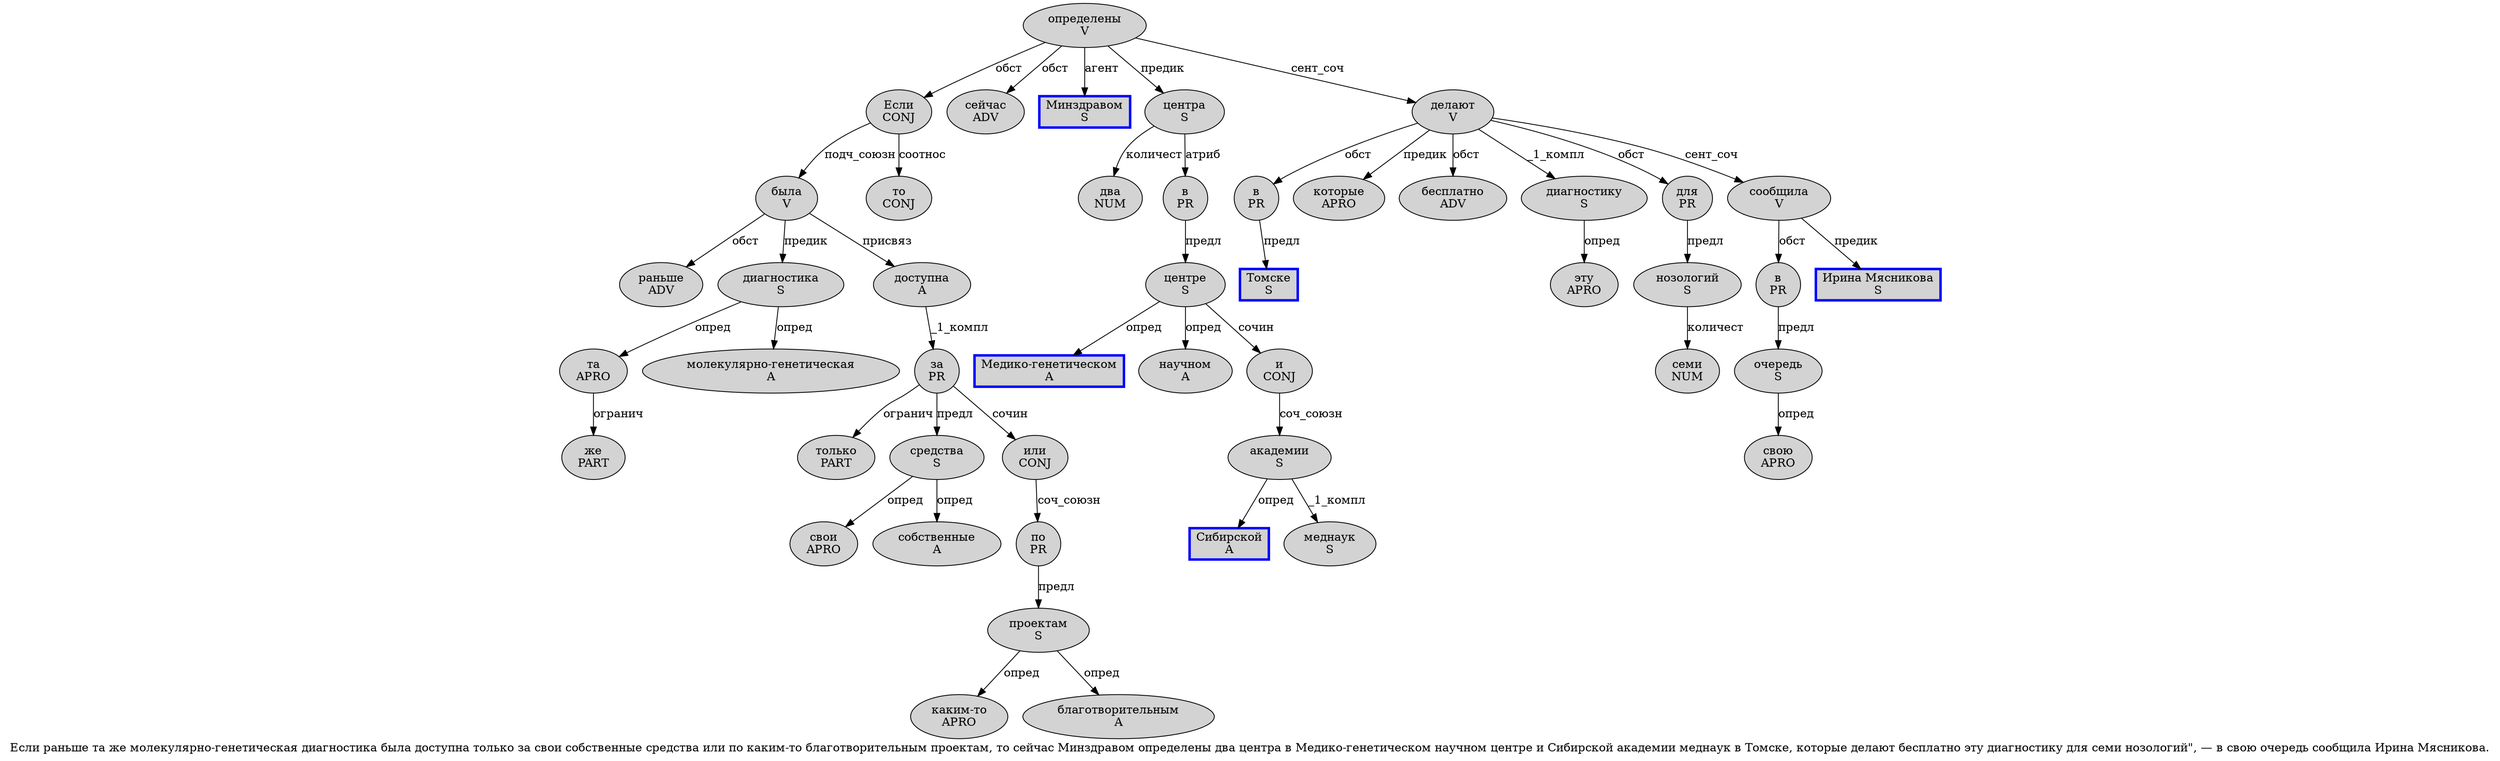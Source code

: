 digraph SENTENCE_513 {
	graph [label="Если раньше та же молекулярно-генетическая диагностика была доступна только за свои собственные средства или по каким-то благотворительным проектам, то сейчас Минздравом определены два центра в Медико-генетическом научном центре и Сибирской академии меднаук в Томске, которые делают бесплатно эту диагностику для семи нозологий\", — в свою очередь сообщила Ирина Мясникова."]
	node [style=filled]
		0 [label="Если
CONJ" color="" fillcolor=lightgray penwidth=1 shape=ellipse]
		1 [label="раньше
ADV" color="" fillcolor=lightgray penwidth=1 shape=ellipse]
		2 [label="та
APRO" color="" fillcolor=lightgray penwidth=1 shape=ellipse]
		3 [label="же
PART" color="" fillcolor=lightgray penwidth=1 shape=ellipse]
		4 [label="молекулярно-генетическая
A" color="" fillcolor=lightgray penwidth=1 shape=ellipse]
		5 [label="диагностика
S" color="" fillcolor=lightgray penwidth=1 shape=ellipse]
		6 [label="была
V" color="" fillcolor=lightgray penwidth=1 shape=ellipse]
		7 [label="доступна
A" color="" fillcolor=lightgray penwidth=1 shape=ellipse]
		8 [label="только
PART" color="" fillcolor=lightgray penwidth=1 shape=ellipse]
		9 [label="за
PR" color="" fillcolor=lightgray penwidth=1 shape=ellipse]
		10 [label="свои
APRO" color="" fillcolor=lightgray penwidth=1 shape=ellipse]
		11 [label="собственные
A" color="" fillcolor=lightgray penwidth=1 shape=ellipse]
		12 [label="средства
S" color="" fillcolor=lightgray penwidth=1 shape=ellipse]
		13 [label="или
CONJ" color="" fillcolor=lightgray penwidth=1 shape=ellipse]
		14 [label="по
PR" color="" fillcolor=lightgray penwidth=1 shape=ellipse]
		15 [label="каким-то
APRO" color="" fillcolor=lightgray penwidth=1 shape=ellipse]
		16 [label="благотворительным
A" color="" fillcolor=lightgray penwidth=1 shape=ellipse]
		17 [label="проектам
S" color="" fillcolor=lightgray penwidth=1 shape=ellipse]
		19 [label="то
CONJ" color="" fillcolor=lightgray penwidth=1 shape=ellipse]
		20 [label="сейчас
ADV" color="" fillcolor=lightgray penwidth=1 shape=ellipse]
		21 [label="Минздравом
S" color=blue fillcolor=lightgray penwidth=3 shape=box]
		22 [label="определены
V" color="" fillcolor=lightgray penwidth=1 shape=ellipse]
		23 [label="два
NUM" color="" fillcolor=lightgray penwidth=1 shape=ellipse]
		24 [label="центра
S" color="" fillcolor=lightgray penwidth=1 shape=ellipse]
		25 [label="в
PR" color="" fillcolor=lightgray penwidth=1 shape=ellipse]
		26 [label="Медико-генетическом
A" color=blue fillcolor=lightgray penwidth=3 shape=box]
		27 [label="научном
A" color="" fillcolor=lightgray penwidth=1 shape=ellipse]
		28 [label="центре
S" color="" fillcolor=lightgray penwidth=1 shape=ellipse]
		29 [label="и
CONJ" color="" fillcolor=lightgray penwidth=1 shape=ellipse]
		30 [label="Сибирской
A" color=blue fillcolor=lightgray penwidth=3 shape=box]
		31 [label="академии
S" color="" fillcolor=lightgray penwidth=1 shape=ellipse]
		32 [label="меднаук
S" color="" fillcolor=lightgray penwidth=1 shape=ellipse]
		33 [label="в
PR" color="" fillcolor=lightgray penwidth=1 shape=ellipse]
		34 [label="Томске
S" color=blue fillcolor=lightgray penwidth=3 shape=box]
		36 [label="которые
APRO" color="" fillcolor=lightgray penwidth=1 shape=ellipse]
		37 [label="делают
V" color="" fillcolor=lightgray penwidth=1 shape=ellipse]
		38 [label="бесплатно
ADV" color="" fillcolor=lightgray penwidth=1 shape=ellipse]
		39 [label="эту
APRO" color="" fillcolor=lightgray penwidth=1 shape=ellipse]
		40 [label="диагностику
S" color="" fillcolor=lightgray penwidth=1 shape=ellipse]
		41 [label="для
PR" color="" fillcolor=lightgray penwidth=1 shape=ellipse]
		42 [label="семи
NUM" color="" fillcolor=lightgray penwidth=1 shape=ellipse]
		43 [label="нозологий
S" color="" fillcolor=lightgray penwidth=1 shape=ellipse]
		47 [label="в
PR" color="" fillcolor=lightgray penwidth=1 shape=ellipse]
		48 [label="свою
APRO" color="" fillcolor=lightgray penwidth=1 shape=ellipse]
		49 [label="очередь
S" color="" fillcolor=lightgray penwidth=1 shape=ellipse]
		50 [label="сообщила
V" color="" fillcolor=lightgray penwidth=1 shape=ellipse]
		51 [label="Ирина Мясникова
S" color=blue fillcolor=lightgray penwidth=3 shape=box]
			7 -> 9 [label="_1_компл"]
			41 -> 43 [label="предл"]
			43 -> 42 [label="количест"]
			37 -> 33 [label="обст"]
			37 -> 36 [label="предик"]
			37 -> 38 [label="обст"]
			37 -> 40 [label="_1_компл"]
			37 -> 41 [label="обст"]
			37 -> 50 [label="сент_соч"]
			22 -> 0 [label="обст"]
			22 -> 20 [label="обст"]
			22 -> 21 [label="агент"]
			22 -> 24 [label="предик"]
			22 -> 37 [label="сент_соч"]
			5 -> 2 [label="опред"]
			5 -> 4 [label="опред"]
			2 -> 3 [label="огранич"]
			33 -> 34 [label="предл"]
			24 -> 23 [label="количест"]
			24 -> 25 [label="атриб"]
			49 -> 48 [label="опред"]
			6 -> 1 [label="обст"]
			6 -> 5 [label="предик"]
			6 -> 7 [label="присвяз"]
			0 -> 6 [label="подч_союзн"]
			0 -> 19 [label="соотнос"]
			47 -> 49 [label="предл"]
			40 -> 39 [label="опред"]
			12 -> 10 [label="опред"]
			12 -> 11 [label="опред"]
			13 -> 14 [label="соч_союзн"]
			29 -> 31 [label="соч_союзн"]
			28 -> 26 [label="опред"]
			28 -> 27 [label="опред"]
			28 -> 29 [label="сочин"]
			17 -> 15 [label="опред"]
			17 -> 16 [label="опред"]
			50 -> 47 [label="обст"]
			50 -> 51 [label="предик"]
			14 -> 17 [label="предл"]
			31 -> 30 [label="опред"]
			31 -> 32 [label="_1_компл"]
			25 -> 28 [label="предл"]
			9 -> 8 [label="огранич"]
			9 -> 12 [label="предл"]
			9 -> 13 [label="сочин"]
}